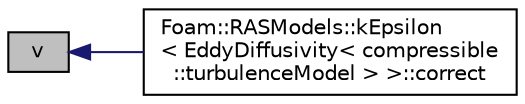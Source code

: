 digraph "v"
{
  bgcolor="transparent";
  edge [fontname="Helvetica",fontsize="10",labelfontname="Helvetica",labelfontsize="10"];
  node [fontname="Helvetica",fontsize="10",shape=record];
  rankdir="LR";
  Node246 [label="v",height=0.2,width=0.4,color="black", fillcolor="grey75", style="filled", fontcolor="black"];
  Node246 -> Node247 [dir="back",color="midnightblue",fontsize="10",style="solid",fontname="Helvetica"];
  Node247 [label="Foam::RASModels::kEpsilon\l\< EddyDiffusivity\< compressible\l::turbulenceModel \> \>::correct",height=0.2,width=0.4,color="black",URL="$a32333.html#a3ae44b28050c3aa494c1d8e18cf618c1",tooltip="Solve the turbulence equations and correct the turbulence viscosity. "];
}
